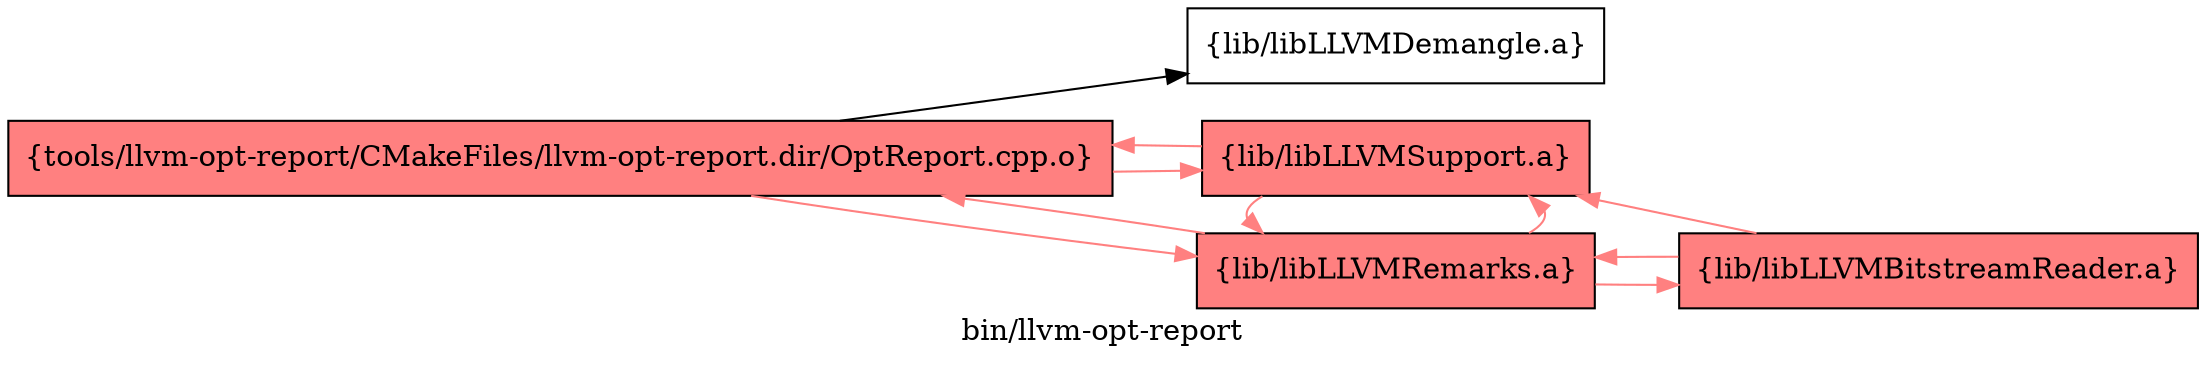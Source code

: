 digraph "bin/llvm-opt-report" {
	label="bin/llvm-opt-report";
	rankdir="LR"
	{ rank=same; Node0x55e472b0aff8;  }
	{ rank=same; Node0x55e472b0ba98; Node0x55e472b0c3f8; Node0x55e472b0c8a8;  }

	Node0x55e472b0aff8 [shape=record,shape=box,style=filled,fillcolor="1.000000 0.5 1",group=1,label="{tools/llvm-opt-report/CMakeFiles/llvm-opt-report.dir/OptReport.cpp.o}"];
	Node0x55e472b0aff8 -> Node0x55e472b0ba98;
	Node0x55e472b0aff8 -> Node0x55e472b0c3f8[color="1.000000 0.5 1"];
	Node0x55e472b0aff8 -> Node0x55e472b0c8a8[color="1.000000 0.5 1"];
	Node0x55e472b0ba98 [shape=record,shape=box,group=0,label="{lib/libLLVMDemangle.a}"];
	Node0x55e472b0c3f8 [shape=record,shape=box,style=filled,fillcolor="1.000000 0.5 1",group=1,label="{lib/libLLVMRemarks.a}"];
	Node0x55e472b0c3f8 -> Node0x55e472b0c8a8[color="1.000000 0.5 1"];
	Node0x55e472b0c3f8 -> Node0x55e472b0aff8[color="1.000000 0.5 1"];
	Node0x55e472b0c3f8 -> Node0x55e472b0b4a8[color="1.000000 0.5 1"];
	Node0x55e472b0c8a8 [shape=record,shape=box,style=filled,fillcolor="1.000000 0.5 1",group=1,label="{lib/libLLVMSupport.a}"];
	Node0x55e472b0c8a8 -> Node0x55e472b0aff8[color="1.000000 0.5 1"];
	Node0x55e472b0c8a8 -> Node0x55e472b0c3f8[color="1.000000 0.5 1"];
	Node0x55e472b0b4a8 [shape=record,shape=box,style=filled,fillcolor="1.000000 0.5 1",group=1,label="{lib/libLLVMBitstreamReader.a}"];
	Node0x55e472b0b4a8 -> Node0x55e472b0c3f8[color="1.000000 0.5 1"];
	Node0x55e472b0b4a8 -> Node0x55e472b0c8a8[color="1.000000 0.5 1"];
}
